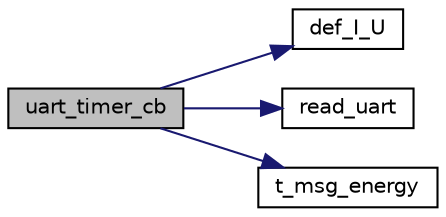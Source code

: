 digraph "uart_timer_cb"
{
 // LATEX_PDF_SIZE
  edge [fontname="Helvetica",fontsize="10",labelfontname="Helvetica",labelfontsize="10"];
  node [fontname="Helvetica",fontsize="10",shape=record];
  rankdir="LR";
  Node1 [label="uart_timer_cb",height=0.2,width=0.4,color="black", fillcolor="grey75", style="filled", fontcolor="black",tooltip=" "];
  Node1 -> Node2 [color="midnightblue",fontsize="10",style="solid",fontname="Helvetica"];
  Node2 [label="def_I_U",height=0.2,width=0.4,color="black", fillcolor="white", style="filled",URL="$_u_a_r_t_8h.html#afb0c13e6f4e359f6b8e323143336b89f",tooltip="resets the energy count"];
  Node1 -> Node3 [color="midnightblue",fontsize="10",style="solid",fontname="Helvetica"];
  Node3 [label="read_uart",height=0.2,width=0.4,color="black", fillcolor="white", style="filled",URL="$_u_a_r_t_8h.html#ae0d511706a0af4a5f92424ce7df11546",tooltip="reads energy meter readings via UART and converts them to current, voltage, and power values"];
  Node1 -> Node4 [color="midnightblue",fontsize="10",style="solid",fontname="Helvetica"];
  Node4 [label="t_msg_energy",height=0.2,width=0.4,color="black", fillcolor="white", style="filled",URL="$_u_a_r_t_8h.html#a971d34e56642f4205ca517699b122f2e",tooltip="sends power, current, voltage, and amount of energy to the cloud"];
}
